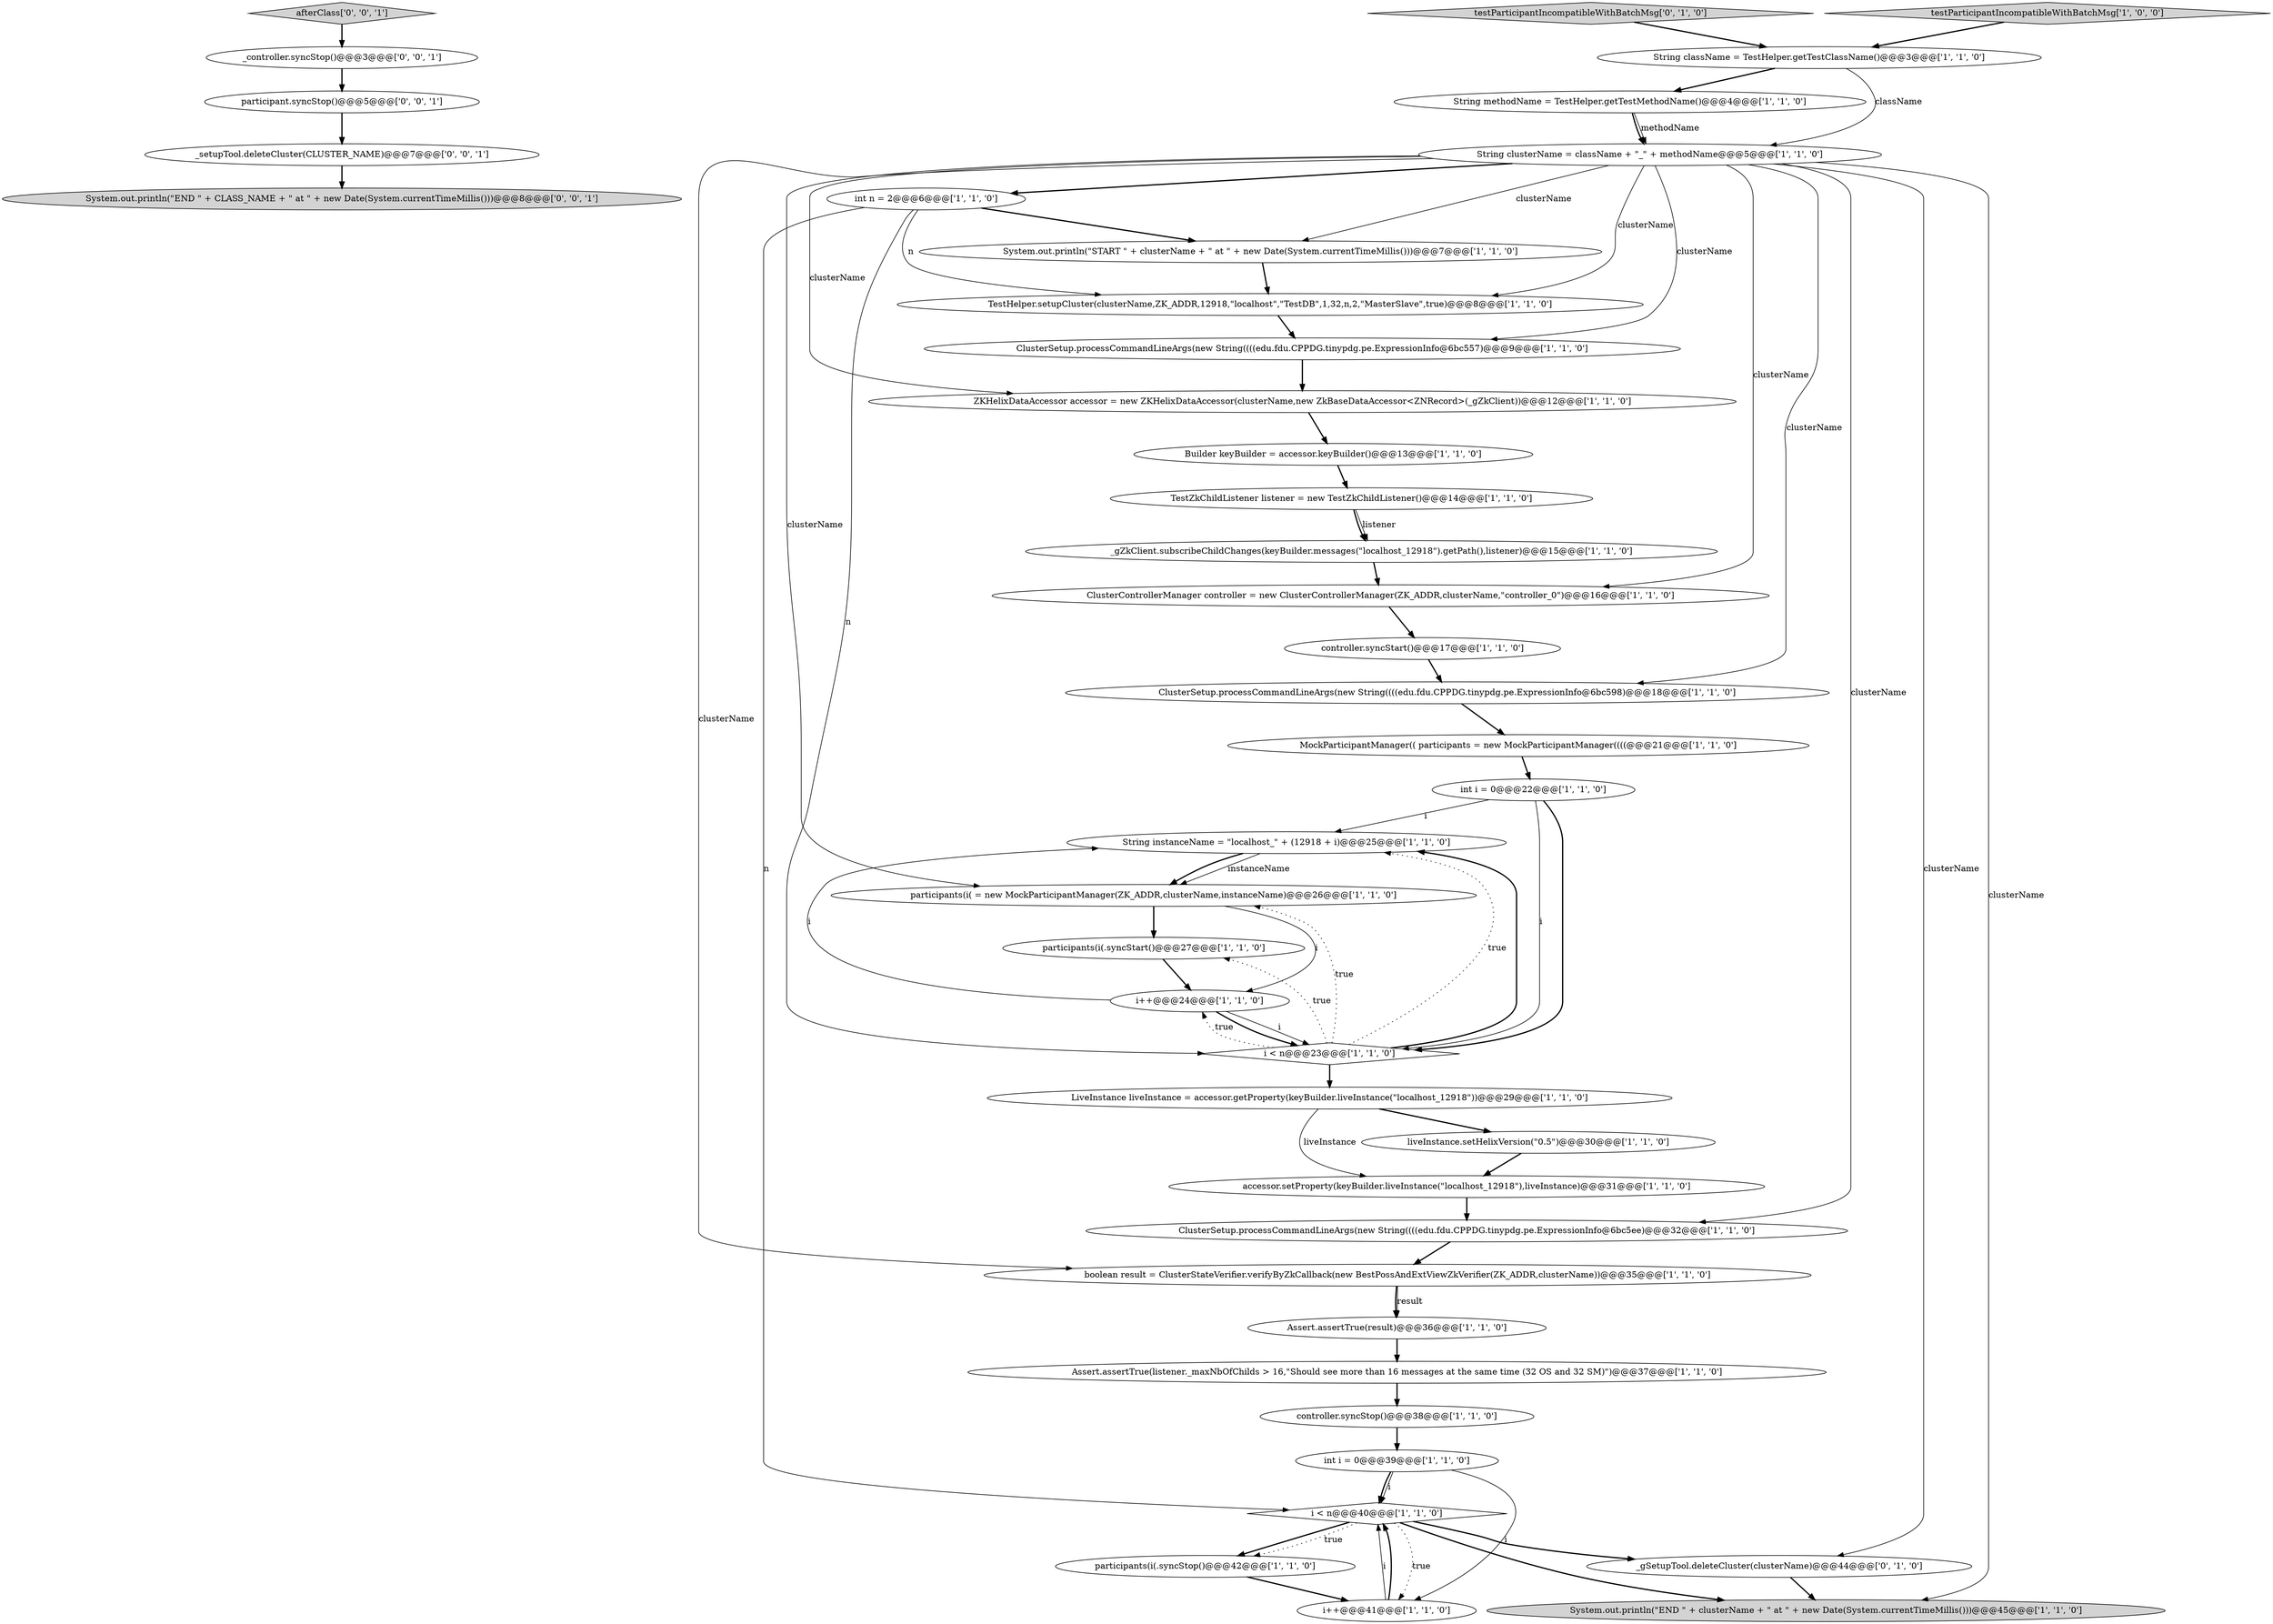 digraph {
39 [style = filled, label = "System.out.println(\"END \" + CLASS_NAME + \" at \" + new Date(System.currentTimeMillis()))@@@8@@@['0', '0', '1']", fillcolor = lightgray, shape = ellipse image = "AAA0AAABBB3BBB"];
25 [style = filled, label = "MockParticipantManager(( participants = new MockParticipantManager((((@@@21@@@['1', '1', '0']", fillcolor = white, shape = ellipse image = "AAA0AAABBB1BBB"];
2 [style = filled, label = "participants(i(.syncStop()@@@42@@@['1', '1', '0']", fillcolor = white, shape = ellipse image = "AAA0AAABBB1BBB"];
4 [style = filled, label = "Builder keyBuilder = accessor.keyBuilder()@@@13@@@['1', '1', '0']", fillcolor = white, shape = ellipse image = "AAA0AAABBB1BBB"];
21 [style = filled, label = "TestHelper.setupCluster(clusterName,ZK_ADDR,12918,\"localhost\",\"TestDB\",1,32,n,2,\"MasterSlave\",true)@@@8@@@['1', '1', '0']", fillcolor = white, shape = ellipse image = "AAA0AAABBB1BBB"];
14 [style = filled, label = "accessor.setProperty(keyBuilder.liveInstance(\"localhost_12918\"),liveInstance)@@@31@@@['1', '1', '0']", fillcolor = white, shape = ellipse image = "AAA0AAABBB1BBB"];
31 [style = filled, label = "_gZkClient.subscribeChildChanges(keyBuilder.messages(\"localhost_12918\").getPath(),listener)@@@15@@@['1', '1', '0']", fillcolor = white, shape = ellipse image = "AAA0AAABBB1BBB"];
40 [style = filled, label = "afterClass['0', '0', '1']", fillcolor = lightgray, shape = diamond image = "AAA0AAABBB3BBB"];
37 [style = filled, label = "_controller.syncStop()@@@3@@@['0', '0', '1']", fillcolor = white, shape = ellipse image = "AAA0AAABBB3BBB"];
30 [style = filled, label = "String instanceName = \"localhost_\" + (12918 + i)@@@25@@@['1', '1', '0']", fillcolor = white, shape = ellipse image = "AAA0AAABBB1BBB"];
23 [style = filled, label = "String methodName = TestHelper.getTestMethodName()@@@4@@@['1', '1', '0']", fillcolor = white, shape = ellipse image = "AAA0AAABBB1BBB"];
3 [style = filled, label = "String className = TestHelper.getTestClassName()@@@3@@@['1', '1', '0']", fillcolor = white, shape = ellipse image = "AAA0AAABBB1BBB"];
32 [style = filled, label = "participants(i(.syncStart()@@@27@@@['1', '1', '0']", fillcolor = white, shape = ellipse image = "AAA0AAABBB1BBB"];
6 [style = filled, label = "i < n@@@40@@@['1', '1', '0']", fillcolor = white, shape = diamond image = "AAA0AAABBB1BBB"];
41 [style = filled, label = "_setupTool.deleteCluster(CLUSTER_NAME)@@@7@@@['0', '0', '1']", fillcolor = white, shape = ellipse image = "AAA0AAABBB3BBB"];
10 [style = filled, label = "boolean result = ClusterStateVerifier.verifyByZkCallback(new BestPossAndExtViewZkVerifier(ZK_ADDR,clusterName))@@@35@@@['1', '1', '0']", fillcolor = white, shape = ellipse image = "AAA0AAABBB1BBB"];
1 [style = filled, label = "ClusterSetup.processCommandLineArgs(new String((((edu.fdu.CPPDG.tinypdg.pe.ExpressionInfo@6bc5ee)@@@32@@@['1', '1', '0']", fillcolor = white, shape = ellipse image = "AAA0AAABBB1BBB"];
36 [style = filled, label = "testParticipantIncompatibleWithBatchMsg['0', '1', '0']", fillcolor = lightgray, shape = diamond image = "AAA0AAABBB2BBB"];
11 [style = filled, label = "controller.syncStart()@@@17@@@['1', '1', '0']", fillcolor = white, shape = ellipse image = "AAA0AAABBB1BBB"];
12 [style = filled, label = "ClusterControllerManager controller = new ClusterControllerManager(ZK_ADDR,clusterName,\"controller_0\")@@@16@@@['1', '1', '0']", fillcolor = white, shape = ellipse image = "AAA0AAABBB1BBB"];
18 [style = filled, label = "i < n@@@23@@@['1', '1', '0']", fillcolor = white, shape = diamond image = "AAA0AAABBB1BBB"];
33 [style = filled, label = "LiveInstance liveInstance = accessor.getProperty(keyBuilder.liveInstance(\"localhost_12918\"))@@@29@@@['1', '1', '0']", fillcolor = white, shape = ellipse image = "AAA0AAABBB1BBB"];
17 [style = filled, label = "ZKHelixDataAccessor accessor = new ZKHelixDataAccessor(clusterName,new ZkBaseDataAccessor<ZNRecord>(_gZkClient))@@@12@@@['1', '1', '0']", fillcolor = white, shape = ellipse image = "AAA0AAABBB1BBB"];
26 [style = filled, label = "i++@@@24@@@['1', '1', '0']", fillcolor = white, shape = ellipse image = "AAA0AAABBB1BBB"];
7 [style = filled, label = "int i = 0@@@39@@@['1', '1', '0']", fillcolor = white, shape = ellipse image = "AAA0AAABBB1BBB"];
13 [style = filled, label = "testParticipantIncompatibleWithBatchMsg['1', '0', '0']", fillcolor = lightgray, shape = diamond image = "AAA0AAABBB1BBB"];
29 [style = filled, label = "int i = 0@@@22@@@['1', '1', '0']", fillcolor = white, shape = ellipse image = "AAA0AAABBB1BBB"];
38 [style = filled, label = "participant.syncStop()@@@5@@@['0', '0', '1']", fillcolor = white, shape = ellipse image = "AAA0AAABBB3BBB"];
28 [style = filled, label = "Assert.assertTrue(result)@@@36@@@['1', '1', '0']", fillcolor = white, shape = ellipse image = "AAA0AAABBB1BBB"];
8 [style = filled, label = "liveInstance.setHelixVersion(\"0.5\")@@@30@@@['1', '1', '0']", fillcolor = white, shape = ellipse image = "AAA0AAABBB1BBB"];
15 [style = filled, label = "ClusterSetup.processCommandLineArgs(new String((((edu.fdu.CPPDG.tinypdg.pe.ExpressionInfo@6bc557)@@@9@@@['1', '1', '0']", fillcolor = white, shape = ellipse image = "AAA0AAABBB1BBB"];
20 [style = filled, label = "String clusterName = className + \"_\" + methodName@@@5@@@['1', '1', '0']", fillcolor = white, shape = ellipse image = "AAA0AAABBB1BBB"];
16 [style = filled, label = "Assert.assertTrue(listener._maxNbOfChilds > 16,\"Should see more than 16 messages at the same time (32 OS and 32 SM)\")@@@37@@@['1', '1', '0']", fillcolor = white, shape = ellipse image = "AAA0AAABBB1BBB"];
19 [style = filled, label = "participants(i( = new MockParticipantManager(ZK_ADDR,clusterName,instanceName)@@@26@@@['1', '1', '0']", fillcolor = white, shape = ellipse image = "AAA0AAABBB1BBB"];
22 [style = filled, label = "controller.syncStop()@@@38@@@['1', '1', '0']", fillcolor = white, shape = ellipse image = "AAA0AAABBB1BBB"];
27 [style = filled, label = "int n = 2@@@6@@@['1', '1', '0']", fillcolor = white, shape = ellipse image = "AAA0AAABBB1BBB"];
0 [style = filled, label = "TestZkChildListener listener = new TestZkChildListener()@@@14@@@['1', '1', '0']", fillcolor = white, shape = ellipse image = "AAA0AAABBB1BBB"];
9 [style = filled, label = "ClusterSetup.processCommandLineArgs(new String((((edu.fdu.CPPDG.tinypdg.pe.ExpressionInfo@6bc598)@@@18@@@['1', '1', '0']", fillcolor = white, shape = ellipse image = "AAA0AAABBB1BBB"];
5 [style = filled, label = "i++@@@41@@@['1', '1', '0']", fillcolor = white, shape = ellipse image = "AAA0AAABBB1BBB"];
34 [style = filled, label = "System.out.println(\"END \" + clusterName + \" at \" + new Date(System.currentTimeMillis()))@@@45@@@['1', '1', '0']", fillcolor = lightgray, shape = ellipse image = "AAA0AAABBB1BBB"];
35 [style = filled, label = "_gSetupTool.deleteCluster(clusterName)@@@44@@@['0', '1', '0']", fillcolor = white, shape = ellipse image = "AAA1AAABBB2BBB"];
24 [style = filled, label = "System.out.println(\"START \" + clusterName + \" at \" + new Date(System.currentTimeMillis()))@@@7@@@['1', '1', '0']", fillcolor = white, shape = ellipse image = "AAA0AAABBB1BBB"];
24->21 [style = bold, label=""];
20->34 [style = solid, label="clusterName"];
26->18 [style = solid, label="i"];
33->8 [style = bold, label=""];
26->30 [style = solid, label="i"];
20->27 [style = bold, label=""];
8->14 [style = bold, label=""];
25->29 [style = bold, label=""];
26->18 [style = bold, label=""];
7->6 [style = solid, label="i"];
28->16 [style = bold, label=""];
20->19 [style = solid, label="clusterName"];
1->10 [style = bold, label=""];
27->18 [style = solid, label="n"];
21->15 [style = bold, label=""];
27->21 [style = solid, label="n"];
36->3 [style = bold, label=""];
2->5 [style = bold, label=""];
29->30 [style = solid, label="i"];
7->6 [style = bold, label=""];
38->41 [style = bold, label=""];
20->1 [style = solid, label="clusterName"];
18->33 [style = bold, label=""];
11->9 [style = bold, label=""];
19->32 [style = bold, label=""];
5->6 [style = solid, label="i"];
20->10 [style = solid, label="clusterName"];
41->39 [style = bold, label=""];
31->12 [style = bold, label=""];
10->28 [style = bold, label=""];
16->22 [style = bold, label=""];
20->24 [style = solid, label="clusterName"];
20->12 [style = solid, label="clusterName"];
6->2 [style = bold, label=""];
0->31 [style = bold, label=""];
14->1 [style = bold, label=""];
32->26 [style = bold, label=""];
17->4 [style = bold, label=""];
3->23 [style = bold, label=""];
6->5 [style = dotted, label="true"];
27->24 [style = bold, label=""];
37->38 [style = bold, label=""];
10->28 [style = solid, label="result"];
3->20 [style = solid, label="className"];
23->20 [style = bold, label=""];
22->7 [style = bold, label=""];
6->34 [style = bold, label=""];
20->17 [style = solid, label="clusterName"];
27->6 [style = solid, label="n"];
30->19 [style = solid, label="instanceName"];
19->26 [style = solid, label="i"];
40->37 [style = bold, label=""];
29->18 [style = solid, label="i"];
18->30 [style = dotted, label="true"];
18->19 [style = dotted, label="true"];
18->32 [style = dotted, label="true"];
23->20 [style = solid, label="methodName"];
0->31 [style = solid, label="listener"];
13->3 [style = bold, label=""];
12->11 [style = bold, label=""];
6->2 [style = dotted, label="true"];
9->25 [style = bold, label=""];
33->14 [style = solid, label="liveInstance"];
29->18 [style = bold, label=""];
6->35 [style = bold, label=""];
20->35 [style = solid, label="clusterName"];
35->34 [style = bold, label=""];
5->6 [style = bold, label=""];
20->21 [style = solid, label="clusterName"];
18->26 [style = dotted, label="true"];
18->30 [style = bold, label=""];
30->19 [style = bold, label=""];
7->5 [style = solid, label="i"];
20->9 [style = solid, label="clusterName"];
4->0 [style = bold, label=""];
20->15 [style = solid, label="clusterName"];
15->17 [style = bold, label=""];
}
